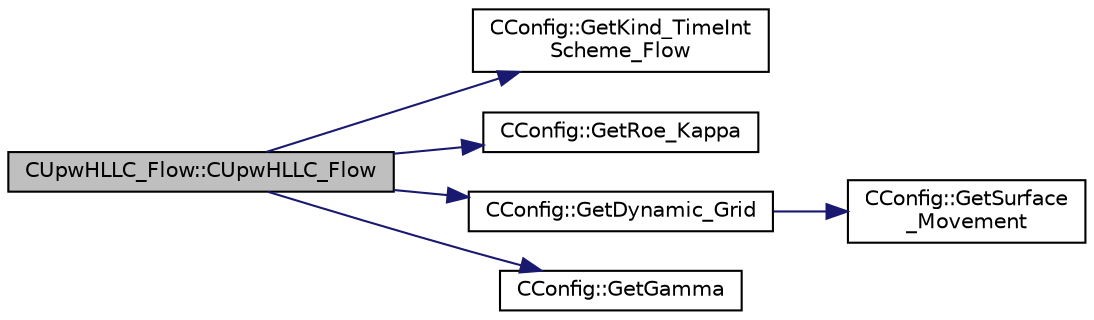 digraph "CUpwHLLC_Flow::CUpwHLLC_Flow"
{
  edge [fontname="Helvetica",fontsize="10",labelfontname="Helvetica",labelfontsize="10"];
  node [fontname="Helvetica",fontsize="10",shape=record];
  rankdir="LR";
  Node0 [label="CUpwHLLC_Flow::CUpwHLLC_Flow",height=0.2,width=0.4,color="black", fillcolor="grey75", style="filled", fontcolor="black"];
  Node0 -> Node1 [color="midnightblue",fontsize="10",style="solid",fontname="Helvetica"];
  Node1 [label="CConfig::GetKind_TimeInt\lScheme_Flow",height=0.2,width=0.4,color="black", fillcolor="white", style="filled",URL="$class_c_config.html#a20e5fd7b43cfd2bf2bcf5137f12bc635",tooltip="Get the kind of integration scheme (explicit or implicit) for the flow equations. ..."];
  Node0 -> Node2 [color="midnightblue",fontsize="10",style="solid",fontname="Helvetica"];
  Node2 [label="CConfig::GetRoe_Kappa",height=0.2,width=0.4,color="black", fillcolor="white", style="filled",URL="$class_c_config.html#a6744e82e5939891e42bb26ebb7521faa",tooltip="Get the relaxation coefficient of the linear solver for the implicit formulation. ..."];
  Node0 -> Node3 [color="midnightblue",fontsize="10",style="solid",fontname="Helvetica"];
  Node3 [label="CConfig::GetDynamic_Grid",height=0.2,width=0.4,color="black", fillcolor="white", style="filled",URL="$class_c_config.html#aec128f3c410ba39efff14e6e4ae2db13",tooltip="Get information about dynamic grids. "];
  Node3 -> Node4 [color="midnightblue",fontsize="10",style="solid",fontname="Helvetica"];
  Node4 [label="CConfig::GetSurface\l_Movement",height=0.2,width=0.4,color="black", fillcolor="white", style="filled",URL="$class_c_config.html#a67dbc09d0ad95072023d7f356333d6c8",tooltip="Get information about deforming markers. "];
  Node0 -> Node5 [color="midnightblue",fontsize="10",style="solid",fontname="Helvetica"];
  Node5 [label="CConfig::GetGamma",height=0.2,width=0.4,color="black", fillcolor="white", style="filled",URL="$class_c_config.html#a5f01bbbd9c331ecea38eebbe9cc9cd4e",tooltip="Get the value of the Gamma of fluid (ratio of specific heats). "];
}
